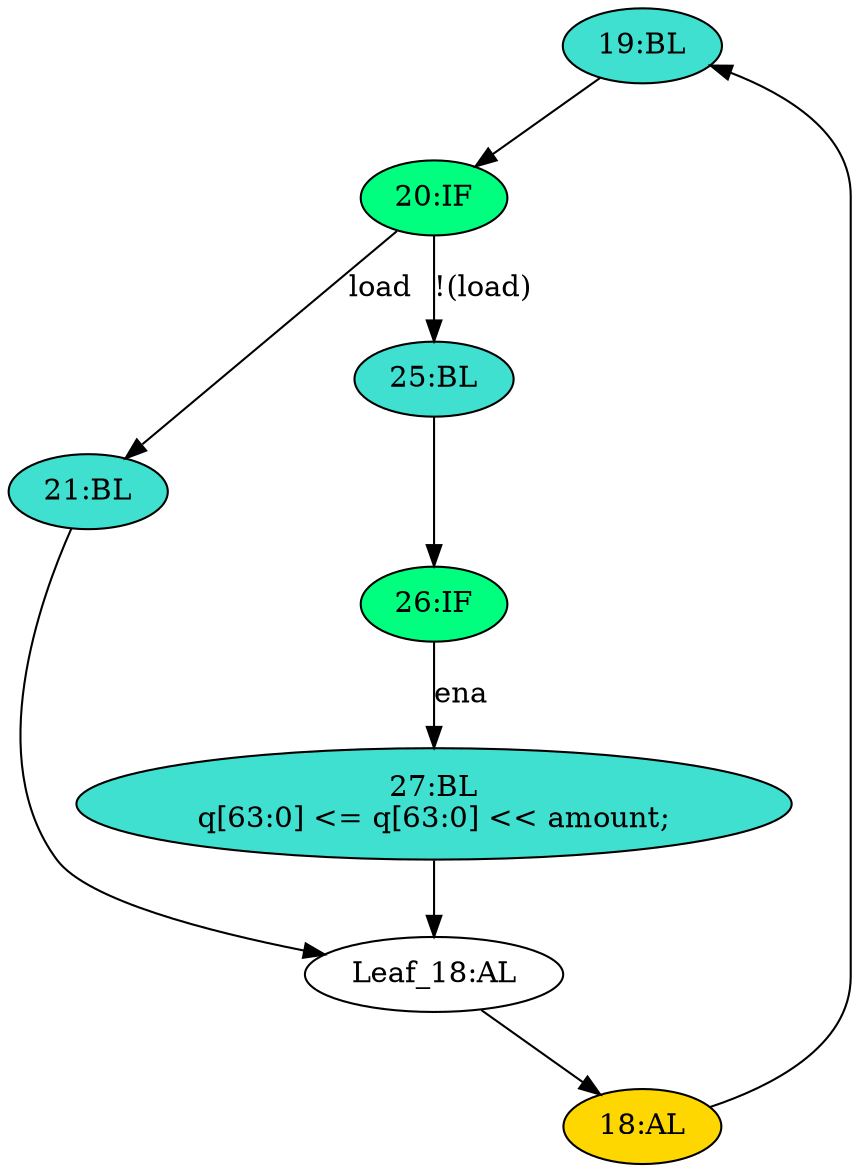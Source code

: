 strict digraph "compose( ,  )" {
	node [label="\N"];
	"19:BL"	[ast="<pyverilog.vparser.ast.Block object at 0x7f88069b50d0>",
		fillcolor=turquoise,
		label="19:BL",
		statements="[]",
		style=filled,
		typ=Block];
	"20:IF"	[ast="<pyverilog.vparser.ast.IfStatement object at 0x7f88069234d0>",
		fillcolor=springgreen,
		label="20:IF",
		statements="[]",
		style=filled,
		typ=IfStatement];
	"19:BL" -> "20:IF"	[cond="[]",
		lineno=None];
	"21:BL"	[ast="<pyverilog.vparser.ast.Block object at 0x7f8806937390>",
		fillcolor=turquoise,
		label="21:BL",
		statements="[]",
		style=filled,
		typ=Block];
	"Leaf_18:AL"	[def_var="['q']",
		label="Leaf_18:AL"];
	"21:BL" -> "Leaf_18:AL"	[cond="[]",
		lineno=None];
	"18:AL"	[ast="<pyverilog.vparser.ast.Always object at 0x7f88069371d0>",
		clk_sens=True,
		fillcolor=gold,
		label="18:AL",
		sens="['clk']",
		statements="[]",
		style=filled,
		typ=Always,
		use_var="['load', 'ena', 'amount', 'q']"];
	"Leaf_18:AL" -> "18:AL";
	"20:IF" -> "21:BL"	[cond="['load']",
		label=load,
		lineno=20];
	"25:BL"	[ast="<pyverilog.vparser.ast.Block object at 0x7f8806923e10>",
		fillcolor=turquoise,
		label="25:BL",
		statements="[]",
		style=filled,
		typ=Block];
	"20:IF" -> "25:BL"	[cond="['load']",
		label="!(load)",
		lineno=20];
	"27:BL"	[ast="<pyverilog.vparser.ast.Block object at 0x7f88068ce4d0>",
		fillcolor=turquoise,
		label="27:BL
q[63:0] <= q[63:0] << amount;",
		statements="[<pyverilog.vparser.ast.NonblockingSubstitution object at 0x7f8806931050>]",
		style=filled,
		typ=Block];
	"27:BL" -> "Leaf_18:AL"	[cond="[]",
		lineno=None];
	"26:IF"	[ast="<pyverilog.vparser.ast.IfStatement object at 0x7f8806923ed0>",
		fillcolor=springgreen,
		label="26:IF",
		statements="[]",
		style=filled,
		typ=IfStatement];
	"26:IF" -> "27:BL"	[cond="['ena']",
		label=ena,
		lineno=26];
	"25:BL" -> "26:IF"	[cond="[]",
		lineno=None];
	"18:AL" -> "19:BL"	[cond="[]",
		lineno=None];
}
